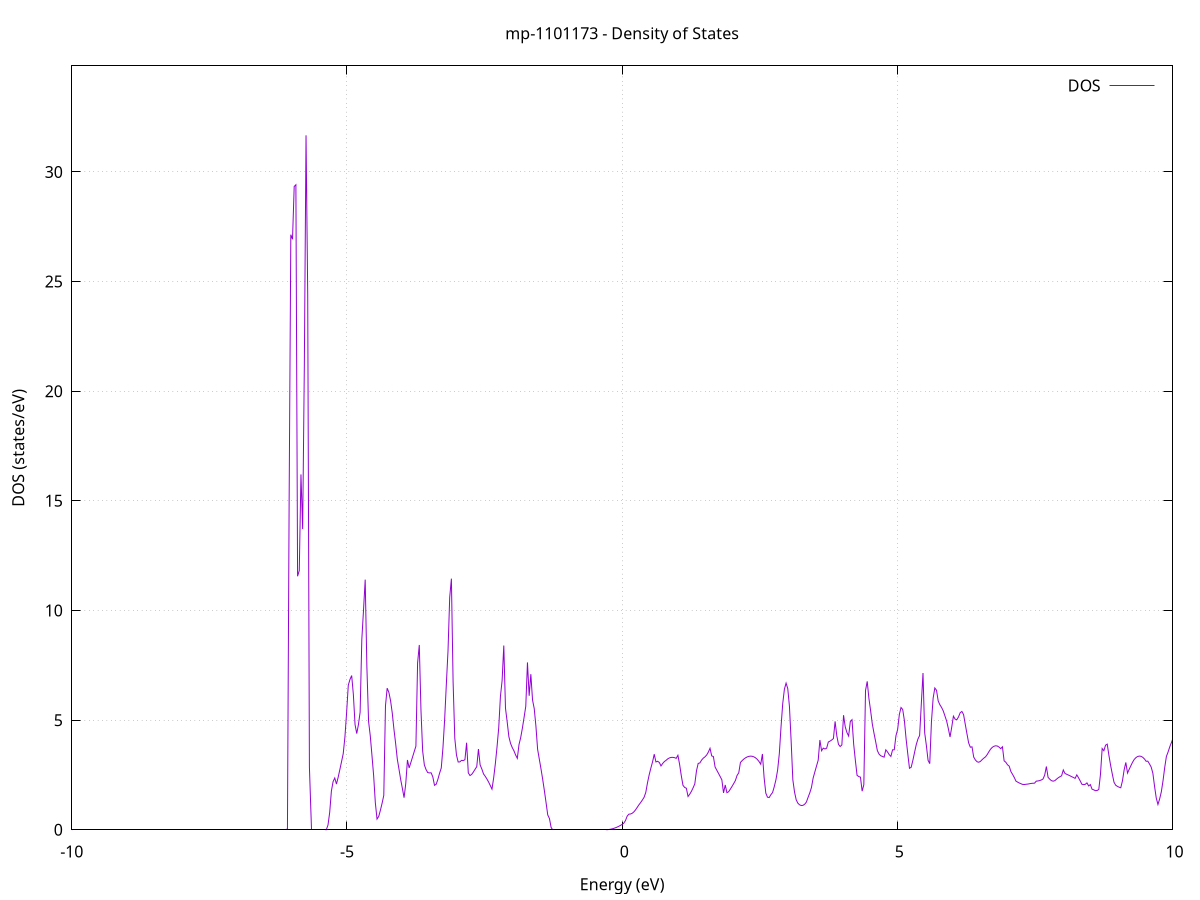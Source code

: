 set title 'mp-1101173 - Density of States'
set xlabel 'Energy (eV)'
set ylabel 'DOS (states/eV)'
set grid
set xrange [-10:10]
set yrange [0:34.834]
set xzeroaxis lt -1
set terminal png size 800,600
set output 'mp-1101173_dos_gnuplot.png'
plot '-' using 1:2 with lines title 'DOS'
-42.415200 0.000000
-42.384500 0.000000
-42.353700 0.000000
-42.323000 0.000000
-42.292300 0.000000
-42.261600 0.000000
-42.230900 0.000000
-42.200200 0.000000
-42.169500 0.000000
-42.138700 0.000000
-42.108000 0.000000
-42.077300 0.000000
-42.046600 0.000000
-42.015900 0.000000
-41.985200 0.000000
-41.954500 0.000000
-41.923800 0.000000
-41.893000 0.000000
-41.862300 0.000000
-41.831600 0.000000
-41.800900 0.000000
-41.770200 0.000000
-41.739500 0.000000
-41.708800 0.000000
-41.678100 0.000000
-41.647300 0.000000
-41.616600 0.000000
-41.585900 0.000000
-41.555200 0.000000
-41.524500 0.000000
-41.493800 0.000000
-41.463100 0.000000
-41.432300 0.000000
-41.401600 0.000000
-41.370900 0.000000
-41.340200 0.000000
-41.309500 0.000000
-41.278800 0.000000
-41.248100 0.000000
-41.217400 0.000000
-41.186600 0.000000
-41.155900 0.000000
-41.125200 0.000000
-41.094500 0.000000
-41.063800 0.000000
-41.033100 0.000000
-41.002400 0.000000
-40.971700 0.000000
-40.940900 0.000000
-40.910200 0.000000
-40.879500 0.000000
-40.848800 0.000000
-40.818100 0.000000
-40.787400 0.000000
-40.756700 0.000000
-40.725900 0.000000
-40.695200 0.000000
-40.664500 0.000000
-40.633800 0.000000
-40.603100 0.000000
-40.572400 0.000000
-40.541700 0.000000
-40.511000 0.000000
-40.480200 0.000000
-40.449500 0.000000
-40.418800 0.000000
-40.388100 0.000000
-40.357400 0.000000
-40.326700 0.000000
-40.296000 0.000000
-40.265300 0.000000
-40.234500 0.000000
-40.203800 0.000000
-40.173100 0.000000
-40.142400 0.000000
-40.111700 0.000000
-40.081000 0.000000
-40.050300 0.000000
-40.019500 0.000000
-39.988800 0.000000
-39.958100 0.000000
-39.927400 0.000000
-39.896700 0.000000
-39.866000 0.000000
-39.835300 0.000000
-39.804600 0.000000
-39.773800 0.000000
-39.743100 0.000000
-39.712400 0.000000
-39.681700 0.000000
-39.651000 0.000000
-39.620300 793.234800
-39.589600 40.379200
-39.558900 154.158500
-39.528100 0.000000
-39.497400 0.000000
-39.466700 0.000000
-39.436000 0.000000
-39.405300 0.000000
-39.374600 0.000000
-39.343900 0.000000
-39.313100 0.000000
-39.282400 0.000000
-39.251700 0.000000
-39.221000 0.000000
-39.190300 0.000000
-39.159600 0.000000
-39.128900 0.000000
-39.098200 0.000000
-39.067400 0.000000
-39.036700 0.000000
-39.006000 0.000000
-38.975300 0.000000
-38.944600 0.000000
-38.913900 0.000000
-38.883200 0.000000
-38.852500 0.000000
-38.821700 0.000000
-38.791000 0.000000
-38.760300 0.000000
-38.729600 0.000000
-38.698900 0.000000
-38.668200 0.000000
-38.637500 0.000000
-38.606700 0.000000
-38.576000 0.000000
-38.545300 0.000000
-38.514600 0.000000
-38.483900 0.000000
-38.453200 0.000000
-38.422500 0.000000
-38.391800 0.000000
-38.361000 0.000000
-38.330300 0.000000
-38.299600 0.000000
-38.268900 0.000000
-38.238200 0.000000
-38.207500 0.000000
-38.176800 0.000000
-38.146100 0.000000
-38.115300 0.000000
-38.084600 0.000000
-38.053900 0.000000
-38.023200 0.000000
-37.992500 0.000000
-37.961800 0.000000
-37.931100 0.000000
-37.900300 0.000000
-37.869600 0.000000
-37.838900 0.000000
-37.808200 0.000000
-37.777500 0.000000
-37.746800 0.000000
-37.716100 0.000000
-37.685400 0.000000
-37.654600 0.000000
-37.623900 0.000000
-37.593200 0.000000
-37.562500 0.000000
-37.531800 0.000000
-37.501100 0.000000
-37.470400 0.000000
-37.439700 0.000000
-37.408900 0.000000
-37.378200 0.000000
-37.347500 0.000000
-37.316800 0.000000
-37.286100 0.000000
-37.255400 0.000000
-37.224700 0.000000
-37.193900 0.000000
-37.163200 0.000000
-37.132500 0.000000
-37.101800 0.000000
-37.071100 0.000000
-37.040400 0.000000
-37.009700 0.000000
-36.979000 0.000000
-36.948200 0.000000
-36.917500 0.000000
-36.886800 0.000000
-36.856100 0.000000
-36.825400 0.000000
-36.794700 0.000000
-36.764000 0.000000
-36.733300 0.000000
-36.702500 0.000000
-36.671800 0.000000
-36.641100 0.000000
-36.610400 0.000000
-36.579700 0.000000
-36.549000 0.000000
-36.518300 0.000000
-36.487500 0.000000
-36.456800 0.000000
-36.426100 0.000000
-36.395400 0.000000
-36.364700 0.000000
-36.334000 0.000000
-36.303300 0.000000
-36.272600 0.000000
-36.241800 0.000000
-36.211100 0.000000
-36.180400 0.000000
-36.149700 0.000000
-36.119000 0.000000
-36.088300 0.000000
-36.057600 0.000000
-36.026900 0.000000
-35.996100 0.000000
-35.965400 0.000000
-35.934700 0.000000
-35.904000 0.000000
-35.873300 0.000000
-35.842600 0.000000
-35.811900 0.000000
-35.781100 0.000000
-35.750400 0.000000
-35.719700 0.000000
-35.689000 0.000000
-35.658300 0.000000
-35.627600 0.000000
-35.596900 0.000000
-35.566200 0.000000
-35.535400 0.000000
-35.504700 0.000000
-35.474000 0.000000
-35.443300 0.000000
-35.412600 0.000000
-35.381900 0.000000
-35.351200 0.000000
-35.320500 0.000000
-35.289700 0.000000
-35.259000 0.000000
-35.228300 0.000000
-35.197600 0.000000
-35.166900 0.000000
-35.136200 0.000000
-35.105500 0.000000
-35.074700 0.000000
-35.044000 0.000000
-35.013300 0.000000
-34.982600 0.000000
-34.951900 0.000000
-34.921200 0.000000
-34.890500 0.000000
-34.859800 0.000000
-34.829000 0.000000
-34.798300 0.000000
-34.767600 0.000000
-34.736900 0.000000
-34.706200 0.000000
-34.675500 0.000000
-34.644800 0.000000
-34.614100 0.000000
-34.583300 0.000000
-34.552600 0.000000
-34.521900 0.000000
-34.491200 0.000000
-34.460500 0.000000
-34.429800 0.000000
-34.399100 0.000000
-34.368300 0.000000
-34.337600 0.000000
-34.306900 0.000000
-34.276200 0.000000
-34.245500 0.000000
-34.214800 0.000000
-34.184100 0.000000
-34.153400 0.000000
-34.122600 0.000000
-34.091900 0.000000
-34.061200 0.000000
-34.030500 0.000000
-33.999800 0.000000
-33.969100 0.000000
-33.938400 0.000000
-33.907700 0.000000
-33.876900 0.000000
-33.846200 0.000000
-33.815500 0.000000
-33.784800 0.000000
-33.754100 0.000000
-33.723400 0.000000
-33.692700 0.000000
-33.661900 0.000000
-33.631200 0.000000
-33.600500 0.000000
-33.569800 0.000000
-33.539100 0.000000
-33.508400 0.000000
-33.477700 0.000000
-33.447000 0.000000
-33.416200 0.000000
-33.385500 0.000000
-33.354800 0.000000
-33.324100 0.000000
-33.293400 0.000000
-33.262700 0.000000
-33.232000 0.000000
-33.201300 0.000000
-33.170500 0.000000
-33.139800 0.000000
-33.109100 0.000000
-33.078400 0.000000
-33.047700 0.000000
-33.017000 0.000000
-32.986300 0.000000
-32.955500 0.000000
-32.924800 0.000000
-32.894100 0.000000
-32.863400 0.000000
-32.832700 0.000000
-32.802000 0.000000
-32.771300 0.000000
-32.740600 0.000000
-32.709800 0.000000
-32.679100 0.000000
-32.648400 0.000000
-32.617700 0.000000
-32.587000 0.000000
-32.556300 0.000000
-32.525600 0.000000
-32.494900 0.000000
-32.464100 0.000000
-32.433400 0.000000
-32.402700 0.000000
-32.372000 0.000000
-32.341300 0.000000
-32.310600 0.000000
-32.279900 0.000000
-32.249100 0.000000
-32.218400 0.000000
-32.187700 0.000000
-32.157000 0.000000
-32.126300 0.000000
-32.095600 0.000000
-32.064900 0.000000
-32.034200 0.000000
-32.003400 0.000000
-31.972700 0.000000
-31.942000 0.000000
-31.911300 0.000000
-31.880600 0.000000
-31.849900 0.000000
-31.819200 0.000000
-31.788500 0.000000
-31.757700 0.000000
-31.727000 0.000000
-31.696300 0.000000
-31.665600 0.000000
-31.634900 0.000000
-31.604200 0.000000
-31.573500 0.000000
-31.542700 0.000000
-31.512000 0.000000
-31.481300 0.000000
-31.450600 0.000000
-31.419900 0.000000
-31.389200 0.000000
-31.358500 0.000000
-31.327800 0.000000
-31.297000 0.000000
-31.266300 0.000000
-31.235600 0.000000
-31.204900 0.000000
-31.174200 0.000000
-31.143500 0.000000
-31.112800 0.000000
-31.082100 0.000000
-31.051300 0.000000
-31.020600 0.000000
-30.989900 0.000000
-30.959200 0.000000
-30.928500 0.000000
-30.897800 0.000000
-30.867100 0.000000
-30.836300 0.000000
-30.805600 0.000000
-30.774900 0.000000
-30.744200 0.000000
-30.713500 0.000000
-30.682800 0.000000
-30.652100 0.000000
-30.621400 0.000000
-30.590600 0.000000
-30.559900 0.000000
-30.529200 0.000000
-30.498500 0.000000
-30.467800 0.000000
-30.437100 0.000000
-30.406400 0.000000
-30.375700 0.000000
-30.344900 0.000000
-30.314200 0.000000
-30.283500 0.000000
-30.252800 0.000000
-30.222100 0.000000
-30.191400 0.000000
-30.160700 0.000000
-30.129900 0.000000
-30.099200 0.000000
-30.068500 0.000000
-30.037800 0.000000
-30.007100 0.000000
-29.976400 0.000000
-29.945700 0.000000
-29.915000 0.000000
-29.884200 0.000000
-29.853500 0.000000
-29.822800 0.000000
-29.792100 0.000000
-29.761400 0.000000
-29.730700 0.000000
-29.700000 0.000000
-29.669300 0.000000
-29.638500 0.000000
-29.607800 0.000000
-29.577100 0.000000
-29.546400 0.000000
-29.515700 0.000000
-29.485000 0.000000
-29.454300 0.000000
-29.423500 0.000000
-29.392800 0.000000
-29.362100 0.000000
-29.331400 0.000000
-29.300700 0.000000
-29.270000 0.000000
-29.239300 0.000000
-29.208600 0.000000
-29.177800 0.000000
-29.147100 0.000000
-29.116400 0.000000
-29.085700 0.000000
-29.055000 0.000000
-29.024300 0.000000
-28.993600 0.000000
-28.962900 0.000000
-28.932100 0.000000
-28.901400 0.000000
-28.870700 0.000000
-28.840000 0.000000
-28.809300 0.000000
-28.778600 0.000000
-28.747900 0.000000
-28.717100 0.000000
-28.686400 0.000000
-28.655700 0.000000
-28.625000 0.000000
-28.594300 0.000000
-28.563600 0.000000
-28.532900 0.000000
-28.502200 0.000000
-28.471400 0.000000
-28.440700 0.000000
-28.410000 0.000000
-28.379300 0.000000
-28.348600 0.000000
-28.317900 0.000000
-28.287200 0.000000
-28.256500 0.000000
-28.225700 0.000000
-28.195000 0.000000
-28.164300 0.000000
-28.133600 0.000000
-28.102900 0.000000
-28.072200 0.000000
-28.041500 0.000000
-28.010700 0.000000
-27.980000 0.000000
-27.949300 0.000000
-27.918600 0.000000
-27.887900 0.000000
-27.857200 0.000000
-27.826500 0.000000
-27.795800 0.000000
-27.765000 0.000000
-27.734300 0.000000
-27.703600 0.000000
-27.672900 0.000000
-27.642200 0.000000
-27.611500 0.000000
-27.580800 0.000000
-27.550100 0.000000
-27.519300 0.000000
-27.488600 0.000000
-27.457900 0.000000
-27.427200 0.000000
-27.396500 0.000000
-27.365800 0.000000
-27.335100 0.000000
-27.304300 0.000000
-27.273600 0.000000
-27.242900 0.000000
-27.212200 0.000000
-27.181500 0.000000
-27.150800 0.000000
-27.120100 0.000000
-27.089400 0.000000
-27.058600 0.000000
-27.027900 0.000000
-26.997200 0.000000
-26.966500 0.000000
-26.935800 0.000000
-26.905100 0.000000
-26.874400 0.000000
-26.843700 0.000000
-26.812900 0.000000
-26.782200 0.000000
-26.751500 0.000000
-26.720800 0.000000
-26.690100 0.000000
-26.659400 0.000000
-26.628700 0.000000
-26.597900 0.000000
-26.567200 0.000000
-26.536500 0.000000
-26.505800 0.000000
-26.475100 0.000000
-26.444400 0.000000
-26.413700 0.000000
-26.383000 0.000000
-26.352200 0.000000
-26.321500 0.000000
-26.290800 0.000000
-26.260100 0.000000
-26.229400 0.000000
-26.198700 0.000000
-26.168000 0.000000
-26.137300 0.000000
-26.106500 0.000000
-26.075800 0.000000
-26.045100 0.000000
-26.014400 0.000000
-25.983700 0.000000
-25.953000 0.000000
-25.922300 0.000000
-25.891500 0.000000
-25.860800 0.000000
-25.830100 0.000000
-25.799400 0.000000
-25.768700 0.000000
-25.738000 0.000000
-25.707300 0.000000
-25.676600 0.000000
-25.645800 0.000000
-25.615100 0.000000
-25.584400 0.000000
-25.553700 0.000000
-25.523000 0.000000
-25.492300 0.000000
-25.461600 0.000000
-25.430900 0.000000
-25.400100 0.000000
-25.369400 0.000000
-25.338700 0.000000
-25.308000 0.000000
-25.277300 0.000000
-25.246600 0.000000
-25.215900 0.000000
-25.185100 0.000000
-25.154400 0.000000
-25.123700 0.000000
-25.093000 0.000000
-25.062300 0.000000
-25.031600 0.000000
-25.000900 0.000000
-24.970200 0.000000
-24.939400 0.000000
-24.908700 0.000000
-24.878000 0.000000
-24.847300 0.000000
-24.816600 0.000000
-24.785900 0.000000
-24.755200 0.000000
-24.724500 0.000000
-24.693700 0.000000
-24.663000 0.000000
-24.632300 0.000000
-24.601600 0.000000
-24.570900 0.000000
-24.540200 0.000000
-24.509500 0.000000
-24.478700 0.000000
-24.448000 0.000000
-24.417300 0.000000
-24.386600 0.000000
-24.355900 0.000000
-24.325200 0.000000
-24.294500 0.000000
-24.263800 0.000000
-24.233000 0.000000
-24.202300 0.000000
-24.171600 0.000000
-24.140900 0.000000
-24.110200 0.000000
-24.079500 0.000000
-24.048800 0.000000
-24.018100 0.000000
-23.987300 0.000000
-23.956600 0.000000
-23.925900 0.000000
-23.895200 0.000000
-23.864500 0.000000
-23.833800 0.000000
-23.803100 0.000000
-23.772300 0.000000
-23.741600 0.000000
-23.710900 0.000000
-23.680200 0.000000
-23.649500 0.000000
-23.618800 0.000000
-23.588100 0.000000
-23.557400 0.000000
-23.526600 0.000000
-23.495900 0.000000
-23.465200 0.000000
-23.434500 0.000000
-23.403800 0.000000
-23.373100 0.000000
-23.342400 0.000000
-23.311700 0.000000
-23.280900 0.000000
-23.250200 0.000000
-23.219500 0.000000
-23.188800 0.000000
-23.158100 0.000000
-23.127400 0.000000
-23.096700 0.000000
-23.065900 0.000000
-23.035200 0.000000
-23.004500 0.000000
-22.973800 0.000000
-22.943100 0.000000
-22.912400 0.000000
-22.881700 0.000000
-22.851000 0.000000
-22.820200 0.000000
-22.789500 0.000000
-22.758800 0.000000
-22.728100 0.000000
-22.697400 0.000000
-22.666700 0.000000
-22.636000 0.000000
-22.605300 0.000000
-22.574500 0.000000
-22.543800 0.000000
-22.513100 0.000000
-22.482400 0.000000
-22.451700 0.000000
-22.421000 0.000000
-22.390300 0.000000
-22.359500 0.000000
-22.328800 0.000000
-22.298100 0.000000
-22.267400 0.000000
-22.236700 0.000000
-22.206000 0.000000
-22.175300 0.000000
-22.144600 0.000000
-22.113800 0.000000
-22.083100 0.000000
-22.052400 0.000000
-22.021700 0.000000
-21.991000 0.000000
-21.960300 0.000000
-21.929600 0.000000
-21.898900 0.000000
-21.868100 0.000000
-21.837400 0.000000
-21.806700 0.000000
-21.776000 0.000000
-21.745300 0.000000
-21.714600 0.000000
-21.683900 0.000000
-21.653100 0.000000
-21.622400 0.000000
-21.591700 0.000000
-21.561000 0.000000
-21.530300 0.000000
-21.499600 0.000000
-21.468900 0.000000
-21.438200 0.000000
-21.407400 0.000000
-21.376700 0.000000
-21.346000 0.000000
-21.315300 0.000000
-21.284600 0.000000
-21.253900 0.000000
-21.223200 0.000000
-21.192500 0.000000
-21.161700 0.000000
-21.131000 0.000000
-21.100300 0.000000
-21.069600 0.000000
-21.038900 0.000000
-21.008200 0.000000
-20.977500 0.000000
-20.946800 0.000000
-20.916000 0.000000
-20.885300 0.000000
-20.854600 0.000000
-20.823900 0.000000
-20.793200 0.000000
-20.762500 0.000000
-20.731800 0.000000
-20.701000 0.000000
-20.670300 0.000000
-20.639600 0.000000
-20.608900 0.000000
-20.578200 0.000000
-20.547500 0.000000
-20.516800 0.000000
-20.486100 0.000000
-20.455300 0.000000
-20.424600 0.000000
-20.393900 0.000000
-20.363200 0.000000
-20.332500 0.000000
-20.301800 0.000000
-20.271100 0.000000
-20.240400 0.000000
-20.209600 0.000000
-20.178900 0.000000
-20.148200 0.000000
-20.117500 0.000000
-20.086800 0.000000
-20.056100 0.000000
-20.025400 0.000000
-19.994600 0.000000
-19.963900 0.000000
-19.933200 0.000000
-19.902500 0.000000
-19.871800 0.000000
-19.841100 0.000000
-19.810400 0.000000
-19.779700 0.000000
-19.748900 0.000000
-19.718200 0.000000
-19.687500 0.000000
-19.656800 0.000000
-19.626100 0.000000
-19.595400 0.000000
-19.564700 0.000000
-19.534000 0.000000
-19.503200 0.000000
-19.472500 0.000000
-19.441800 0.000000
-19.411100 0.000000
-19.380400 0.000000
-19.349700 0.000000
-19.319000 0.000000
-19.288200 0.000000
-19.257500 0.000000
-19.226800 0.000000
-19.196100 0.000000
-19.165400 0.000000
-19.134700 0.000000
-19.104000 0.000000
-19.073300 0.000000
-19.042500 0.000000
-19.011800 0.000000
-18.981100 0.000000
-18.950400 0.000000
-18.919700 0.000000
-18.889000 0.000000
-18.858300 0.000000
-18.827600 0.000000
-18.796800 0.000000
-18.766100 0.000000
-18.735400 0.000000
-18.704700 0.000000
-18.674000 0.000000
-18.643300 0.000000
-18.612600 0.000000
-18.581800 0.000000
-18.551100 0.000000
-18.520400 0.000000
-18.489700 0.000000
-18.459000 0.000000
-18.428300 0.000000
-18.397600 0.000000
-18.366900 0.000000
-18.336100 0.000000
-18.305400 0.000000
-18.274700 0.000000
-18.244000 0.000000
-18.213300 0.000000
-18.182600 0.000000
-18.151900 0.000000
-18.121200 0.000000
-18.090400 0.000000
-18.059700 0.000000
-18.029000 0.000000
-17.998300 0.000000
-17.967600 0.000000
-17.936900 0.000000
-17.906200 0.000000
-17.875400 0.000000
-17.844700 0.000000
-17.814000 0.000000
-17.783300 0.000000
-17.752600 0.000000
-17.721900 0.000000
-17.691200 0.000000
-17.660500 0.000000
-17.629700 0.000000
-17.599000 0.000000
-17.568300 0.000000
-17.537600 0.000000
-17.506900 0.000000
-17.476200 0.000000
-17.445500 0.000000
-17.414800 0.000000
-17.384000 0.000000
-17.353300 0.000000
-17.322600 0.000000
-17.291900 0.000000
-17.261200 0.000000
-17.230500 0.000000
-17.199800 0.000000
-17.169000 0.000000
-17.138300 0.000000
-17.107600 0.000000
-17.076900 0.000000
-17.046200 0.000000
-17.015500 0.000000
-16.984800 0.000000
-16.954100 0.000000
-16.923300 0.000000
-16.892600 0.000000
-16.861900 0.000000
-16.831200 0.000000
-16.800500 0.000000
-16.769800 0.000000
-16.739100 0.000000
-16.708400 0.000000
-16.677600 0.000000
-16.646900 0.000000
-16.616200 0.000000
-16.585500 0.000000
-16.554800 0.000000
-16.524100 0.000000
-16.493400 0.000000
-16.462600 0.000000
-16.431900 0.000000
-16.401200 0.000000
-16.370500 0.000000
-16.339800 0.000000
-16.309100 0.000000
-16.278400 0.000000
-16.247700 0.000000
-16.216900 0.000000
-16.186200 0.000000
-16.155500 0.000000
-16.124800 0.000000
-16.094100 0.000000
-16.063400 0.000000
-16.032700 0.000000
-16.002000 0.000000
-15.971200 0.000000
-15.940500 0.000000
-15.909800 0.000000
-15.879100 0.000000
-15.848400 0.000000
-15.817700 0.000000
-15.787000 0.000000
-15.756200 0.000000
-15.725500 0.000000
-15.694800 0.000000
-15.664100 0.000000
-15.633400 0.000000
-15.602700 0.000000
-15.572000 0.000000
-15.541300 0.000000
-15.510500 0.000000
-15.479800 0.000000
-15.449100 0.000000
-15.418400 0.000000
-15.387700 0.000000
-15.357000 0.000000
-15.326300 0.000000
-15.295600 0.000000
-15.264800 0.000000
-15.234100 0.000000
-15.203400 0.000000
-15.172700 0.000000
-15.142000 0.000000
-15.111300 0.000000
-15.080600 0.000000
-15.049800 0.092600
-15.019100 0.665800
-14.988400 2.081800
-14.957700 2.045800
-14.927000 2.526700
-14.896300 3.136400
-14.865600 3.922300
-14.834900 4.786800
-14.804100 6.823300
-14.773400 7.400200
-14.742700 7.443500
-14.712000 6.790800
-14.681300 7.016900
-14.650600 6.345400
-14.619900 3.188800
-14.589200 0.879200
-14.558400 0.000000
-14.527700 0.000000
-14.497000 0.000000
-14.466300 0.631500
-14.435600 2.690800
-14.404900 5.599400
-14.374200 6.953600
-14.343400 6.633400
-14.312700 6.482100
-14.282000 7.212300
-14.251300 6.802900
-14.220600 5.682400
-14.189900 4.033500
-14.159200 3.259100
-14.128500 2.657400
-14.097700 2.168100
-14.067000 1.801800
-14.036300 1.396700
-14.005600 0.476300
-13.974900 0.039400
-13.944200 0.000000
-13.913500 0.000000
-13.882800 0.000000
-13.852000 0.000000
-13.821300 0.000000
-13.790600 0.000000
-13.759900 0.000000
-13.729200 0.000000
-13.698500 0.000000
-13.667800 0.000000
-13.637000 0.000000
-13.606300 0.000000
-13.575600 0.000000
-13.544900 0.000000
-13.514200 0.000000
-13.483500 0.000000
-13.452800 0.000000
-13.422100 0.000000
-13.391300 0.000000
-13.360600 0.000000
-13.329900 0.000000
-13.299200 0.000000
-13.268500 0.000000
-13.237800 0.000000
-13.207100 0.000000
-13.176400 0.000000
-13.145600 0.000000
-13.114900 0.000000
-13.084200 0.000000
-13.053500 0.000000
-13.022800 0.000000
-12.992100 0.000000
-12.961400 0.000000
-12.930600 0.000000
-12.899900 0.000000
-12.869200 0.000000
-12.838500 0.000000
-12.807800 0.000000
-12.777100 0.000000
-12.746400 0.000000
-12.715700 0.000000
-12.684900 0.000000
-12.654200 0.000000
-12.623500 0.000000
-12.592800 0.000000
-12.562100 0.000000
-12.531400 0.000000
-12.500700 0.000000
-12.470000 0.000000
-12.439200 0.000000
-12.408500 0.000000
-12.377800 0.000000
-12.347100 0.000000
-12.316400 0.000000
-12.285700 0.000000
-12.255000 0.000000
-12.224200 0.000000
-12.193500 0.000000
-12.162800 0.000000
-12.132100 0.000000
-12.101400 0.000000
-12.070700 0.000000
-12.040000 0.000000
-12.009300 0.000000
-11.978500 0.000000
-11.947800 0.000000
-11.917100 0.000000
-11.886400 0.000000
-11.855700 0.000000
-11.825000 0.000000
-11.794300 0.000000
-11.763600 0.000000
-11.732800 0.000000
-11.702100 0.000000
-11.671400 0.000000
-11.640700 0.000000
-11.610000 0.000000
-11.579300 0.000000
-11.548600 0.000000
-11.517800 0.000000
-11.487100 0.000000
-11.456400 0.000000
-11.425700 0.000000
-11.395000 0.000000
-11.364300 0.000000
-11.333600 0.000000
-11.302900 0.000000
-11.272100 0.000000
-11.241400 0.000000
-11.210700 0.000000
-11.180000 0.000000
-11.149300 0.000000
-11.118600 0.000000
-11.087900 0.000000
-11.057200 0.000000
-11.026400 0.000000
-10.995700 0.000000
-10.965000 0.000000
-10.934300 0.000000
-10.903600 0.000000
-10.872900 0.000000
-10.842200 0.000000
-10.811400 0.000000
-10.780700 0.000000
-10.750000 0.000000
-10.719300 0.000000
-10.688600 0.000000
-10.657900 0.000000
-10.627200 0.000000
-10.596500 0.000000
-10.565700 0.000000
-10.535000 0.000000
-10.504300 0.000000
-10.473600 0.000000
-10.442900 0.000000
-10.412200 0.000000
-10.381500 0.000000
-10.350800 0.000000
-10.320000 0.000000
-10.289300 0.000000
-10.258600 0.000000
-10.227900 0.000000
-10.197200 0.000000
-10.166500 0.000000
-10.135800 0.000000
-10.105000 0.000000
-10.074300 0.000000
-10.043600 0.000000
-10.012900 0.000000
-9.982200 0.000000
-9.951500 0.000000
-9.920800 0.000000
-9.890100 0.000000
-9.859300 0.000000
-9.828600 0.000000
-9.797900 0.000000
-9.767200 0.000000
-9.736500 0.000000
-9.705800 0.000000
-9.675100 0.000000
-9.644400 0.000000
-9.613600 0.000000
-9.582900 0.000000
-9.552200 0.000000
-9.521500 0.000000
-9.490800 0.000000
-9.460100 0.000000
-9.429400 0.000000
-9.398600 0.000000
-9.367900 0.000000
-9.337200 0.000000
-9.306500 0.000000
-9.275800 0.000000
-9.245100 0.000000
-9.214400 0.000000
-9.183700 0.000000
-9.152900 0.000000
-9.122200 0.000000
-9.091500 0.000000
-9.060800 0.000000
-9.030100 0.000000
-8.999400 0.000000
-8.968700 0.000000
-8.938000 0.000000
-8.907200 0.000000
-8.876500 0.000000
-8.845800 0.000000
-8.815100 0.000000
-8.784400 0.000000
-8.753700 0.000000
-8.723000 0.000000
-8.692200 0.000000
-8.661500 0.000000
-8.630800 0.000000
-8.600100 0.000000
-8.569400 0.000000
-8.538700 0.000000
-8.508000 0.000000
-8.477300 0.000000
-8.446500 0.000000
-8.415800 0.000000
-8.385100 0.000000
-8.354400 0.000000
-8.323700 0.000000
-8.293000 0.000000
-8.262300 0.000000
-8.231600 0.000000
-8.200800 0.000000
-8.170100 0.000000
-8.139400 0.000000
-8.108700 0.000000
-8.078000 0.000000
-8.047300 0.000000
-8.016600 0.000000
-7.985800 0.000000
-7.955100 0.000000
-7.924400 0.000000
-7.893700 0.000000
-7.863000 0.000000
-7.832300 0.000000
-7.801600 0.000000
-7.770900 0.000000
-7.740100 0.000000
-7.709400 0.000000
-7.678700 0.000000
-7.648000 0.000000
-7.617300 0.000000
-7.586600 0.000000
-7.555900 0.000000
-7.525200 0.000000
-7.494400 0.000000
-7.463700 0.000000
-7.433000 0.000000
-7.402300 0.000000
-7.371600 0.000000
-7.340900 0.000000
-7.310200 0.000000
-7.279400 0.000000
-7.248700 0.000000
-7.218000 0.000000
-7.187300 0.000000
-7.156600 0.000000
-7.125900 0.000000
-7.095200 0.000000
-7.064500 0.000000
-7.033700 0.000000
-7.003000 0.000000
-6.972300 0.000000
-6.941600 0.000000
-6.910900 0.000000
-6.880200 0.000000
-6.849500 0.000000
-6.818800 0.000000
-6.788000 0.000000
-6.757300 0.000000
-6.726600 0.000000
-6.695900 0.000000
-6.665200 0.000000
-6.634500 0.000000
-6.603800 0.000000
-6.573000 0.000000
-6.542300 0.000000
-6.511600 0.000000
-6.480900 0.000000
-6.450200 0.000000
-6.419500 0.000000
-6.388800 0.000000
-6.358100 0.000000
-6.327300 0.000000
-6.296600 0.000000
-6.265900 0.000000
-6.235200 0.000000
-6.204500 0.000000
-6.173800 0.000000
-6.143100 0.000000
-6.112400 0.000000
-6.081600 0.029500
-6.050900 14.973700
-6.020200 27.136300
-5.989500 26.927100
-5.958800 29.335400
-5.928100 29.412200
-5.897400 11.561200
-5.866600 11.816700
-5.835900 16.205700
-5.805200 13.711900
-5.774500 21.165100
-5.743800 31.667200
-5.713100 24.386800
-5.682400 2.862200
-5.651700 0.000000
-5.620900 0.000000
-5.590200 0.000000
-5.559500 0.000000
-5.528800 0.000000
-5.498100 0.000000
-5.467400 0.000000
-5.436700 0.000000
-5.406000 0.000000
-5.375200 0.001900
-5.344500 0.218600
-5.313800 0.794300
-5.283100 1.765400
-5.252400 2.194000
-5.221700 2.360900
-5.191000 2.084300
-5.160200 2.389800
-5.129500 2.744200
-5.098800 3.103700
-5.068100 3.470700
-5.037400 4.225800
-5.006700 5.337100
-4.976000 6.590100
-4.945300 6.855700
-4.914500 7.032400
-4.883800 6.169900
-4.853100 4.794200
-4.822400 4.387400
-4.791700 4.796800
-4.761000 5.364100
-4.730300 8.672500
-4.699600 10.004200
-4.668800 11.407400
-4.638100 7.407800
-4.607400 4.939300
-4.576700 4.285600
-4.546000 3.395100
-4.515300 2.469200
-4.484600 1.235400
-4.453800 0.487400
-4.423100 0.608900
-4.392400 0.890700
-4.361700 1.210700
-4.331000 1.569000
-4.300300 5.654500
-4.269600 6.458300
-4.238900 6.266500
-4.208100 5.890800
-4.177400 5.331400
-4.146700 4.588100
-4.116000 3.944200
-4.085300 3.220600
-4.054600 2.758900
-4.023900 2.288800
-3.993200 1.886400
-3.962400 1.463100
-3.931700 2.110900
-3.901000 3.182000
-3.870300 2.820800
-3.839600 3.064000
-3.808900 3.314000
-3.778200 3.564400
-3.747400 3.813900
-3.716700 7.608000
-3.686000 8.426700
-3.655300 5.444500
-3.624600 3.587400
-3.593900 2.957900
-3.563200 2.745100
-3.532500 2.606900
-3.501700 2.592800
-3.471000 2.597700
-3.440300 2.413800
-3.409600 2.027600
-3.378900 2.075100
-3.348200 2.298600
-3.317500 2.579500
-3.286800 2.814900
-3.256000 3.740600
-3.225300 5.022300
-3.194600 6.623600
-3.163900 8.162100
-3.133200 10.598800
-3.102500 11.451600
-3.071800 6.761000
-3.041000 4.175600
-3.010300 3.410800
-2.979600 3.090700
-2.948900 3.094800
-2.918200 3.165100
-2.887500 3.155700
-2.856800 3.195000
-2.826100 3.969000
-2.795300 2.595300
-2.764600 2.472600
-2.733900 2.524300
-2.703200 2.633400
-2.672500 2.758400
-2.641800 2.877500
-2.611100 3.682500
-2.580400 2.956800
-2.549600 2.772300
-2.518900 2.546700
-2.488200 2.439800
-2.457500 2.316900
-2.426800 2.177000
-2.396100 2.019200
-2.365400 1.852800
-2.334600 2.363400
-2.303900 3.013600
-2.273200 3.783000
-2.242500 4.656300
-2.211800 6.077200
-2.181100 6.803100
-2.150400 8.402100
-2.119700 5.543200
-2.088900 4.920000
-2.058200 4.243700
-2.027500 3.936400
-1.996800 3.747500
-1.966100 3.600300
-1.935400 3.408000
-1.904700 3.257000
-1.874000 3.886500
-1.843200 4.205300
-1.812500 4.636500
-1.781800 5.123600
-1.751100 5.631300
-1.720400 7.630800
-1.689700 6.109200
-1.659000 7.095800
-1.628200 5.919400
-1.597500 5.526400
-1.566800 4.726700
-1.536100 3.670700
-1.505400 3.224000
-1.474700 2.780200
-1.444000 2.302900
-1.413300 1.789400
-1.382500 1.239500
-1.351800 0.674800
-1.321100 0.513900
-1.290400 0.104800
-1.259700 0.000000
-1.229000 0.000000
-1.198300 0.000000
-1.167600 0.000000
-1.136800 0.000000
-1.106100 0.000000
-1.075400 0.000000
-1.044700 0.000000
-1.014000 0.000000
-0.983300 0.000000
-0.952600 0.000000
-0.921800 0.000000
-0.891100 0.000000
-0.860400 0.000000
-0.829700 0.000000
-0.799000 0.000000
-0.768300 0.000000
-0.737600 0.000000
-0.706900 0.000000
-0.676100 0.000000
-0.645400 0.000000
-0.614700 0.000000
-0.584000 0.000000
-0.553300 0.000000
-0.522600 0.000000
-0.491900 0.000000
-0.461200 0.000000
-0.430400 0.000000
-0.399700 0.000000
-0.369000 0.000000
-0.338300 0.000000
-0.307600 0.000000
-0.276900 0.002900
-0.246200 0.010600
-0.215400 0.023200
-0.184700 0.040500
-0.154000 0.062600
-0.123300 0.089500
-0.092600 0.121200
-0.061900 0.157700
-0.031200 0.199100
-0.000500 0.245200
0.030300 0.301500
0.061000 0.422700
0.091700 0.623200
0.122400 0.712300
0.153100 0.718600
0.183800 0.754500
0.214500 0.820000
0.245200 0.915000
0.276000 1.030000
0.306700 1.144900
0.337400 1.246600
0.368100 1.358900
0.398800 1.481600
0.429500 1.703700
0.460200 2.135000
0.491000 2.504900
0.521700 2.813200
0.552400 3.095300
0.583100 3.446600
0.613800 3.093200
0.644500 3.123400
0.675200 3.070800
0.705900 2.911200
0.736700 3.024400
0.767400 3.110000
0.798100 3.167000
0.828800 3.234700
0.859500 3.277400
0.890200 3.299100
0.920900 3.302900
0.951600 3.289000
0.982400 3.257300
1.013100 3.397400
1.043800 2.983400
1.074500 2.469300
1.105200 2.027500
1.135900 1.930100
1.166600 1.895100
1.197400 1.517900
1.228100 1.621500
1.258800 1.753800
1.289500 1.914100
1.320200 2.094500
1.350900 2.688900
1.381600 3.025700
1.412300 3.047800
1.443100 3.175900
1.473800 3.265900
1.504500 3.324000
1.535200 3.408300
1.565900 3.539300
1.596600 3.716800
1.627300 3.368700
1.658000 3.338700
1.688800 2.860400
1.719500 2.718200
1.750200 2.574200
1.780900 2.428400
1.811600 2.279400
1.842300 1.682000
1.873000 2.043700
1.903800 1.690800
1.934500 1.734600
1.965200 1.850900
1.995900 1.974600
2.026600 2.105600
2.057300 2.244000
2.088000 2.477600
2.118700 2.596500
2.149500 3.069900
2.180200 3.152400
2.210900 3.224400
2.241600 3.281000
2.272300 3.322300
2.303000 3.348100
2.333700 3.358400
2.364400 3.350900
2.395200 3.323700
2.425900 3.276700
2.456600 3.208400
2.487300 3.111300
2.518000 2.990500
2.548700 3.454900
2.579400 2.384000
2.610200 1.672000
2.640900 1.486300
2.671600 1.470100
2.702300 1.599800
2.733000 1.697200
2.763700 1.962300
2.794400 2.281800
2.825100 2.725000
2.855900 3.476400
2.886600 4.679800
2.917300 5.738600
2.948000 6.408200
2.978700 6.688700
3.009400 6.436400
3.040100 5.615700
3.070800 4.040500
3.101600 2.277800
3.132300 1.720600
3.163000 1.362400
3.193700 1.210100
3.224400 1.137300
3.255100 1.105600
3.285800 1.114800
3.316600 1.164800
3.347300 1.261000
3.378000 1.475600
3.408700 1.679800
3.439400 1.924700
3.470100 2.354300
3.500800 2.631600
3.531500 2.904400
3.562300 3.172800
3.593000 4.092600
3.623700 3.603300
3.654400 3.722400
3.685100 3.683900
3.715800 3.719400
3.746500 4.002700
3.777200 4.042900
3.808000 4.094600
3.838700 4.157900
3.869400 4.941800
3.900100 4.290100
3.930800 3.895100
3.961500 3.797300
3.992200 3.867900
4.023000 5.225200
4.053700 4.693000
4.084400 4.434400
4.115100 4.274700
4.145800 4.935700
4.176500 5.021300
4.207200 3.895100
4.237900 3.158300
4.268700 2.480500
4.299400 2.427700
4.330100 2.399600
4.360800 1.760400
4.391500 2.053300
4.422200 6.350700
4.452900 6.767800
4.483600 5.994800
4.514400 5.436600
4.545100 4.829200
4.575800 4.407900
4.606500 4.018000
4.637200 3.609700
4.667900 3.450900
4.698600 3.374000
4.729400 3.345400
4.760100 3.310500
4.790800 3.645800
4.821500 3.550100
4.852200 3.427300
4.882900 3.345800
4.913600 3.645500
4.944300 3.646900
4.975100 4.287400
5.005800 4.574600
5.036500 5.253200
5.067200 5.575500
5.097900 5.484400
5.128600 4.979800
5.159300 4.148400
5.190000 3.463900
5.220800 2.803700
5.251500 2.849300
5.282200 3.162900
5.312900 3.524500
5.343600 3.879500
5.374300 4.136700
5.405000 4.299000
5.435800 5.735000
5.466500 7.149000
5.497200 4.422600
5.527900 3.840900
5.558600 3.168400
5.589300 3.015000
5.620000 4.918800
5.650700 5.999500
5.681500 6.465600
5.712200 6.359000
5.742900 5.871900
5.773600 5.699900
5.804300 5.578300
5.835000 5.417900
5.865700 5.186800
5.896400 4.955300
5.927200 4.612100
5.957900 4.230500
5.988600 4.680200
6.019300 5.181000
6.050000 5.044900
6.080700 5.017800
6.111400 5.144400
6.142200 5.338000
6.172900 5.395300
6.203600 5.254500
6.234300 4.814000
6.265000 4.381600
6.295700 3.962200
6.326400 3.765300
6.357100 3.782200
6.387900 3.314800
6.418600 3.181600
6.449300 3.101700
6.480000 3.079400
6.510700 3.119300
6.541400 3.198000
6.572100 3.267100
6.602800 3.326900
6.633600 3.430300
6.664300 3.562700
6.695000 3.678400
6.725700 3.759500
6.756400 3.808800
6.787100 3.830200
6.817800 3.818200
6.848500 3.770900
6.879300 3.697800
6.910000 3.784100
6.940700 3.142800
6.971400 3.079500
7.002100 2.964400
7.032800 2.902700
7.063500 2.655500
7.094300 2.525200
7.125000 2.384700
7.155700 2.218400
7.186400 2.172900
7.217100 2.132700
7.247800 2.097700
7.278500 2.067900
7.309200 2.064600
7.340000 2.075800
7.370700 2.083900
7.401400 2.099200
7.432100 2.113400
7.462800 2.122100
7.493500 2.125300
7.524200 2.218000
7.554900 2.225500
7.585700 2.242700
7.616400 2.271400
7.647100 2.313900
7.677800 2.494500
7.708500 2.885300
7.739200 2.391400
7.769900 2.306100
7.800700 2.238700
7.831400 2.216500
7.862100 2.240000
7.892800 2.307900
7.923500 2.369800
7.954200 2.420400
7.984900 2.459200
8.015600 2.728000
8.046400 2.566700
8.077100 2.531900
8.107800 2.496200
8.138500 2.459300
8.169200 2.421700
8.199900 2.383400
8.230600 2.344300
8.261300 2.503600
8.292100 2.372100
8.322800 2.229300
8.353500 2.076600
8.384200 2.058600
8.414900 2.072400
8.445600 2.138800
8.476300 1.999000
8.507100 2.061100
8.537800 1.852400
8.568500 1.821500
8.599200 1.782500
8.629900 1.791400
8.660600 1.835500
8.691300 2.529200
8.722000 3.705000
8.752800 3.603000
8.783500 3.856600
8.814200 3.905300
8.844900 3.388700
8.875600 2.938100
8.906300 2.538600
8.937000 2.168300
8.967700 2.032100
8.998500 1.980900
9.029200 1.942000
9.059900 1.915200
9.090600 2.231200
9.121300 2.730900
9.152000 3.070100
9.182700 2.585100
9.213500 2.759400
9.244200 2.925500
9.274900 3.083500
9.305600 3.210600
9.336300 3.291800
9.367000 3.341900
9.397700 3.360700
9.428400 3.348400
9.459200 3.304800
9.489900 3.230000
9.520600 3.124000
9.551300 3.129000
9.582000 3.001100
9.612700 2.859600
9.643400 2.575300
9.674100 1.980800
9.704900 1.447400
9.735600 1.153100
9.766300 1.406500
9.797000 1.730300
9.827700 2.233200
9.858400 2.837700
9.889100 3.343300
9.919900 3.547400
9.950600 3.785500
9.981300 3.983300
10.012000 4.192400
10.042700 4.364300
10.073400 4.495500
10.104100 4.697600
10.134800 4.375000
10.165600 3.978700
10.196300 3.859300
10.227000 2.691200
10.257700 1.592900
10.288400 0.849500
10.319100 0.400100
10.349800 0.105900
10.380500 0.088400
10.411300 0.179100
10.442000 0.407300
10.472700 0.707200
10.503400 1.174400
10.534100 1.745500
10.564800 2.357400
10.595500 2.979300
10.626300 3.610800
10.657000 4.223300
10.687700 4.475000
10.718400 4.576400
10.749100 4.580600
10.779800 4.570500
10.810500 4.616500
10.841200 4.737800
10.872000 3.953300
10.902700 3.141800
10.933400 3.002700
10.964100 3.069000
10.994800 3.192800
11.025500 3.456100
11.056200 5.549800
11.086900 5.759000
11.117700 6.489700
11.148400 6.828000
11.179100 6.265700
11.209800 5.025400
11.240500 4.071100
11.271200 3.726800
11.301900 3.554500
11.332700 3.819000
11.363400 4.284700
11.394100 4.902000
11.424800 5.277100
11.455500 4.737200
11.486200 4.367600
11.516900 4.108600
11.547600 4.021100
11.578400 3.977500
11.609100 3.934400
11.639800 3.837800
11.670500 3.664100
11.701200 3.363500
11.731900 2.948700
11.762600 3.184800
11.793300 3.078000
11.824100 3.006100
11.854800 2.964000
11.885500 2.971300
11.916200 2.953600
11.946900 2.930000
11.977600 2.900800
12.008300 3.222600
12.039100 3.204200
12.069800 3.238600
12.100500 3.267000
12.131200 3.290600
12.161900 3.353100
12.192600 3.604100
12.223300 3.813000
12.254000 4.009200
12.284800 4.411200
12.315500 7.047700
12.346200 5.458400
12.376900 4.807800
12.407600 4.161700
12.438300 3.618200
12.469000 3.137700
12.499700 2.731000
12.530500 2.679400
12.561200 2.839400
12.591900 2.995400
12.622600 3.143000
12.653300 3.275900
12.684000 3.357700
12.714700 3.820700
12.745500 4.028200
12.776200 4.109400
12.806900 4.079000
12.837600 3.952500
12.868300 3.696900
12.899000 3.481100
12.929700 3.275800
12.960400 3.156100
12.991200 2.803100
13.021900 2.399600
13.052600 1.985100
13.083300 1.920100
13.114000 1.903500
13.144700 1.888000
13.175400 1.874100
13.206100 1.862700
13.236900 1.853700
13.267600 1.848500
13.298300 1.869200
13.329000 2.936700
13.359700 2.105000
13.390400 2.125900
13.421100 2.257200
13.451900 2.346400
13.482600 2.603500
13.513300 2.862300
13.544000 3.123000
13.574700 3.391400
13.605400 3.799200
13.636100 4.564200
13.666800 5.288600
13.697600 5.889200
13.728300 6.456700
13.759000 6.575600
13.789700 6.353800
13.820400 6.021600
13.851100 5.940600
13.881800 4.506400
13.912500 3.644500
13.943300 3.672800
13.974000 4.335600
14.004700 5.498200
14.035400 5.940700
14.066100 7.066600
14.096800 7.988300
14.127500 2.315500
14.158300 1.753600
14.189000 1.425700
14.219700 1.094300
14.250400 0.919800
14.281100 0.730900
14.311800 0.970400
14.342500 1.261000
14.373200 1.606700
14.404000 2.007600
14.434700 2.451800
14.465400 2.917900
14.496100 3.523700
14.526800 4.269200
14.557500 5.371400
14.588200 7.639400
14.618900 10.513800
14.649700 10.366300
14.680400 4.783600
14.711100 5.323300
14.741800 6.553900
14.772500 6.234900
14.803200 5.921500
14.833900 5.504400
14.864700 5.364800
14.895400 5.256900
14.926100 5.054400
14.956800 4.757300
14.987500 4.142300
15.018200 3.473300
15.048900 3.050100
15.079600 2.728700
15.110400 2.506000
15.141100 2.316000
15.171800 2.167700
15.202500 2.063600
15.233200 2.003600
15.263900 2.040300
15.294600 2.205500
15.325300 2.505700
15.356100 3.054600
15.386800 3.626900
15.417500 4.408600
15.448200 5.375800
15.478900 7.469200
15.509600 7.986900
15.540300 6.871100
15.571100 4.995800
15.601800 3.085900
15.632500 2.271800
15.663200 1.599600
15.693900 1.072500
15.724600 0.690500
15.755300 0.447800
15.786000 0.141200
15.816800 0.119100
15.847500 0.099800
15.878200 0.083400
15.908900 0.069000
15.939600 0.056000
15.970300 0.044400
16.001000 0.034100
16.031700 0.025100
16.062500 0.017600
16.093200 0.011300
16.123900 0.006500
16.154600 0.003000
16.185300 0.000800
16.216000 0.000000
16.246700 0.000000
16.277500 0.000000
16.308200 0.000000
16.338900 0.000000
16.369600 0.000000
16.400300 0.000000
16.431000 0.000000
16.461700 0.000000
16.492400 0.000000
16.523200 0.000000
16.553900 0.000000
16.584600 0.000000
16.615300 0.000000
16.646000 0.000000
16.676700 0.000000
16.707400 0.000000
16.738100 0.000000
16.768900 0.000000
16.799600 0.000000
16.830300 0.000000
16.861000 0.000000
16.891700 0.000000
16.922400 0.000000
16.953100 0.000000
16.983900 0.000000
17.014600 0.000000
17.045300 0.000000
17.076000 0.000000
17.106700 0.000000
17.137400 0.000000
17.168100 0.000000
17.198800 0.000000
17.229600 0.000000
17.260300 0.000000
17.291000 0.000000
17.321700 0.000000
17.352400 0.000000
17.383100 0.000000
17.413800 0.000000
17.444500 0.000000
17.475300 0.000000
17.506000 0.000000
17.536700 0.000000
17.567400 0.000000
17.598100 0.000000
17.628800 0.000000
17.659500 0.000000
17.690300 0.000000
17.721000 0.000000
17.751700 0.000000
17.782400 0.000000
17.813100 0.000000
17.843800 0.000000
17.874500 0.000000
17.905200 0.000000
17.936000 0.000000
17.966700 0.000000
17.997400 0.000000
18.028100 0.000000
18.058800 0.000000
18.089500 0.000000
18.120200 0.000000
18.150900 0.000000
18.181700 0.000000
18.212400 0.000000
18.243100 0.000000
18.273800 0.000000
18.304500 0.000000
18.335200 0.000000
18.365900 0.000000
18.396700 0.000000
18.427400 0.000000
18.458100 0.000000
18.488800 0.000000
18.519500 0.000000
18.550200 0.000000
18.580900 0.000000
18.611600 0.000000
18.642400 0.000000
18.673100 0.000000
18.703800 0.000000
18.734500 0.000000
18.765200 0.000000
18.795900 0.000000
18.826600 0.000000
18.857300 0.000000
18.888100 0.000000
18.918800 0.000000
18.949500 0.000000
18.980200 0.000000
19.010900 0.000000
e
